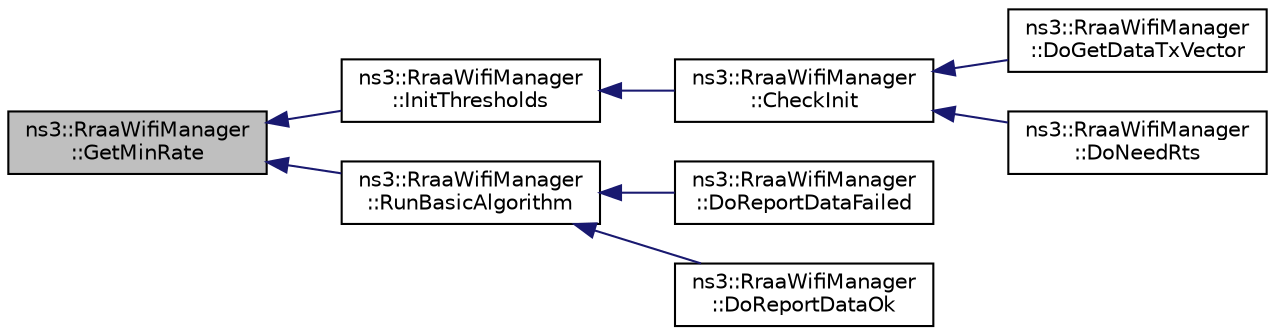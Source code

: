 digraph "ns3::RraaWifiManager::GetMinRate"
{
  edge [fontname="Helvetica",fontsize="10",labelfontname="Helvetica",labelfontsize="10"];
  node [fontname="Helvetica",fontsize="10",shape=record];
  rankdir="LR";
  Node1 [label="ns3::RraaWifiManager\l::GetMinRate",height=0.2,width=0.4,color="black", fillcolor="grey75", style="filled", fontcolor="black"];
  Node1 -> Node2 [dir="back",color="midnightblue",fontsize="10",style="solid"];
  Node2 [label="ns3::RraaWifiManager\l::InitThresholds",height=0.2,width=0.4,color="black", fillcolor="white", style="filled",URL="$d4/dca/classns3_1_1RraaWifiManager.html#ae8af3b3a155a31631039be3559ca9271"];
  Node2 -> Node3 [dir="back",color="midnightblue",fontsize="10",style="solid"];
  Node3 [label="ns3::RraaWifiManager\l::CheckInit",height=0.2,width=0.4,color="black", fillcolor="white", style="filled",URL="$d4/dca/classns3_1_1RraaWifiManager.html#a14709913f823ce57563d4672a877d4c5"];
  Node3 -> Node4 [dir="back",color="midnightblue",fontsize="10",style="solid"];
  Node4 [label="ns3::RraaWifiManager\l::DoGetDataTxVector",height=0.2,width=0.4,color="black", fillcolor="white", style="filled",URL="$d4/dca/classns3_1_1RraaWifiManager.html#acc7f56a51e22431479e1d534ad7ece84"];
  Node3 -> Node5 [dir="back",color="midnightblue",fontsize="10",style="solid"];
  Node5 [label="ns3::RraaWifiManager\l::DoNeedRts",height=0.2,width=0.4,color="black", fillcolor="white", style="filled",URL="$d4/dca/classns3_1_1RraaWifiManager.html#a247d7c5c2e63723a464dde8755d703ea"];
  Node1 -> Node6 [dir="back",color="midnightblue",fontsize="10",style="solid"];
  Node6 [label="ns3::RraaWifiManager\l::RunBasicAlgorithm",height=0.2,width=0.4,color="black", fillcolor="white", style="filled",URL="$d4/dca/classns3_1_1RraaWifiManager.html#a722a3688ee61a2a513165f182cdcf967"];
  Node6 -> Node7 [dir="back",color="midnightblue",fontsize="10",style="solid"];
  Node7 [label="ns3::RraaWifiManager\l::DoReportDataFailed",height=0.2,width=0.4,color="black", fillcolor="white", style="filled",URL="$d4/dca/classns3_1_1RraaWifiManager.html#aee65a7bf8a8c4052edf90f20a28ed93f"];
  Node6 -> Node8 [dir="back",color="midnightblue",fontsize="10",style="solid"];
  Node8 [label="ns3::RraaWifiManager\l::DoReportDataOk",height=0.2,width=0.4,color="black", fillcolor="white", style="filled",URL="$d4/dca/classns3_1_1RraaWifiManager.html#a70a43451916f3fb3dc0c2aed42a24741"];
}
